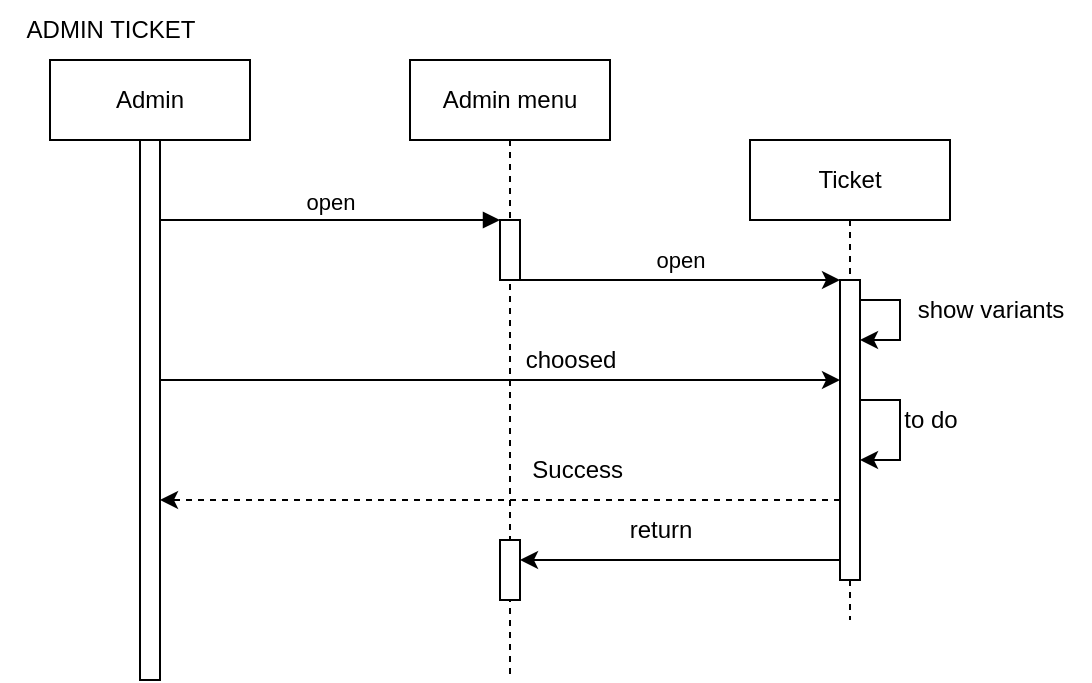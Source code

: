 <mxfile version="21.1.8" type="device">
  <diagram name="Page-1" id="2YBvvXClWsGukQMizWep">
    <mxGraphModel dx="945" dy="619" grid="1" gridSize="10" guides="1" tooltips="1" connect="1" arrows="1" fold="1" page="1" pageScale="1" pageWidth="850" pageHeight="1100" math="0" shadow="0">
      <root>
        <mxCell id="0" />
        <mxCell id="1" parent="0" />
        <mxCell id="89dc4vCnzKamUUvBs18u-1" value="Admin" style="shape=umlLifeline;perimeter=lifelinePerimeter;whiteSpace=wrap;html=1;container=0;dropTarget=0;collapsible=0;recursiveResize=0;outlineConnect=0;portConstraint=eastwest;newEdgeStyle={&quot;edgeStyle&quot;:&quot;elbowEdgeStyle&quot;,&quot;elbow&quot;:&quot;vertical&quot;,&quot;curved&quot;:0,&quot;rounded&quot;:0};" vertex="1" parent="1">
          <mxGeometry x="40" y="40" width="100" height="310" as="geometry" />
        </mxCell>
        <mxCell id="89dc4vCnzKamUUvBs18u-2" value="" style="html=1;points=[];perimeter=orthogonalPerimeter;outlineConnect=0;targetShapes=umlLifeline;portConstraint=eastwest;newEdgeStyle={&quot;edgeStyle&quot;:&quot;elbowEdgeStyle&quot;,&quot;elbow&quot;:&quot;vertical&quot;,&quot;curved&quot;:0,&quot;rounded&quot;:0};" vertex="1" parent="89dc4vCnzKamUUvBs18u-1">
          <mxGeometry x="45" y="40" width="10" height="270" as="geometry" />
        </mxCell>
        <mxCell id="89dc4vCnzKamUUvBs18u-3" value="Admin menu" style="shape=umlLifeline;perimeter=lifelinePerimeter;whiteSpace=wrap;html=1;container=0;dropTarget=0;collapsible=0;recursiveResize=0;outlineConnect=0;portConstraint=eastwest;newEdgeStyle={&quot;edgeStyle&quot;:&quot;elbowEdgeStyle&quot;,&quot;elbow&quot;:&quot;vertical&quot;,&quot;curved&quot;:0,&quot;rounded&quot;:0};" vertex="1" parent="1">
          <mxGeometry x="220" y="40" width="100" height="310" as="geometry" />
        </mxCell>
        <mxCell id="89dc4vCnzKamUUvBs18u-4" value="" style="html=1;points=[];perimeter=orthogonalPerimeter;outlineConnect=0;targetShapes=umlLifeline;portConstraint=eastwest;newEdgeStyle={&quot;edgeStyle&quot;:&quot;elbowEdgeStyle&quot;,&quot;elbow&quot;:&quot;vertical&quot;,&quot;curved&quot;:0,&quot;rounded&quot;:0};" vertex="1" parent="89dc4vCnzKamUUvBs18u-3">
          <mxGeometry x="45" y="80" width="10" height="30" as="geometry" />
        </mxCell>
        <mxCell id="89dc4vCnzKamUUvBs18u-5" value="" style="html=1;points=[];perimeter=orthogonalPerimeter;outlineConnect=0;targetShapes=umlLifeline;portConstraint=eastwest;newEdgeStyle={&quot;edgeStyle&quot;:&quot;elbowEdgeStyle&quot;,&quot;elbow&quot;:&quot;vertical&quot;,&quot;curved&quot;:0,&quot;rounded&quot;:0};" vertex="1" parent="89dc4vCnzKamUUvBs18u-3">
          <mxGeometry x="45" y="240" width="10" height="30" as="geometry" />
        </mxCell>
        <mxCell id="89dc4vCnzKamUUvBs18u-6" value="open" style="html=1;verticalAlign=bottom;endArrow=block;edgeStyle=elbowEdgeStyle;elbow=vertical;curved=0;rounded=0;" edge="1" parent="1" source="89dc4vCnzKamUUvBs18u-2" target="89dc4vCnzKamUUvBs18u-4">
          <mxGeometry relative="1" as="geometry">
            <mxPoint x="195" y="130" as="sourcePoint" />
            <Array as="points">
              <mxPoint x="180" y="120" />
            </Array>
          </mxGeometry>
        </mxCell>
        <mxCell id="89dc4vCnzKamUUvBs18u-7" value="Ticket" style="shape=umlLifeline;perimeter=lifelinePerimeter;whiteSpace=wrap;html=1;container=0;dropTarget=0;collapsible=0;recursiveResize=0;outlineConnect=0;portConstraint=eastwest;newEdgeStyle={&quot;edgeStyle&quot;:&quot;elbowEdgeStyle&quot;,&quot;elbow&quot;:&quot;vertical&quot;,&quot;curved&quot;:0,&quot;rounded&quot;:0};" vertex="1" parent="1">
          <mxGeometry x="390" y="80" width="100" height="240" as="geometry" />
        </mxCell>
        <mxCell id="89dc4vCnzKamUUvBs18u-8" value="" style="html=1;points=[];perimeter=orthogonalPerimeter;outlineConnect=0;targetShapes=umlLifeline;portConstraint=eastwest;newEdgeStyle={&quot;edgeStyle&quot;:&quot;elbowEdgeStyle&quot;,&quot;elbow&quot;:&quot;vertical&quot;,&quot;curved&quot;:0,&quot;rounded&quot;:0};" vertex="1" parent="89dc4vCnzKamUUvBs18u-7">
          <mxGeometry x="45" y="70" width="10" height="150" as="geometry" />
        </mxCell>
        <mxCell id="89dc4vCnzKamUUvBs18u-9" value="" style="endArrow=classic;html=1;rounded=0;" edge="1" parent="89dc4vCnzKamUUvBs18u-7" source="89dc4vCnzKamUUvBs18u-8" target="89dc4vCnzKamUUvBs18u-8">
          <mxGeometry width="50" height="50" relative="1" as="geometry">
            <mxPoint x="80" y="110" as="sourcePoint" />
            <mxPoint x="130" y="60" as="targetPoint" />
            <Array as="points">
              <mxPoint x="75" y="80" />
              <mxPoint x="75" y="100" />
            </Array>
          </mxGeometry>
        </mxCell>
        <mxCell id="89dc4vCnzKamUUvBs18u-10" value="" style="endArrow=classic;html=1;rounded=0;" edge="1" parent="89dc4vCnzKamUUvBs18u-7" source="89dc4vCnzKamUUvBs18u-8" target="89dc4vCnzKamUUvBs18u-8">
          <mxGeometry width="50" height="50" relative="1" as="geometry">
            <mxPoint x="130" y="260" as="sourcePoint" />
            <mxPoint x="100" y="160" as="targetPoint" />
            <Array as="points">
              <mxPoint x="75" y="130" />
              <mxPoint x="75" y="160" />
            </Array>
          </mxGeometry>
        </mxCell>
        <mxCell id="89dc4vCnzKamUUvBs18u-11" value="" style="endArrow=classic;html=1;rounded=0;" edge="1" parent="1" source="89dc4vCnzKamUUvBs18u-4" target="89dc4vCnzKamUUvBs18u-8">
          <mxGeometry relative="1" as="geometry">
            <mxPoint x="300" y="160" as="sourcePoint" />
            <mxPoint x="400" y="160" as="targetPoint" />
          </mxGeometry>
        </mxCell>
        <mxCell id="89dc4vCnzKamUUvBs18u-12" value="open" style="edgeLabel;resizable=0;html=1;align=center;verticalAlign=middle;" connectable="0" vertex="1" parent="89dc4vCnzKamUUvBs18u-11">
          <mxGeometry relative="1" as="geometry">
            <mxPoint y="-10" as="offset" />
          </mxGeometry>
        </mxCell>
        <mxCell id="89dc4vCnzKamUUvBs18u-13" value="show variants" style="text;html=1;align=center;verticalAlign=middle;resizable=0;points=[];autosize=1;strokeColor=none;fillColor=none;" vertex="1" parent="1">
          <mxGeometry x="460" y="150" width="100" height="30" as="geometry" />
        </mxCell>
        <mxCell id="89dc4vCnzKamUUvBs18u-14" value="" style="endArrow=classic;html=1;rounded=0;" edge="1" parent="1" source="89dc4vCnzKamUUvBs18u-2" target="89dc4vCnzKamUUvBs18u-8">
          <mxGeometry width="50" height="50" relative="1" as="geometry">
            <mxPoint x="280" y="210" as="sourcePoint" />
            <mxPoint x="330" y="160" as="targetPoint" />
            <Array as="points">
              <mxPoint x="230" y="200" />
            </Array>
          </mxGeometry>
        </mxCell>
        <mxCell id="89dc4vCnzKamUUvBs18u-15" value="choosed" style="text;html=1;align=center;verticalAlign=middle;resizable=0;points=[];autosize=1;strokeColor=none;fillColor=none;" vertex="1" parent="1">
          <mxGeometry x="265" y="175" width="70" height="30" as="geometry" />
        </mxCell>
        <mxCell id="89dc4vCnzKamUUvBs18u-16" value="to do" style="text;html=1;align=center;verticalAlign=middle;resizable=0;points=[];autosize=1;strokeColor=none;fillColor=none;" vertex="1" parent="1">
          <mxGeometry x="455" y="205" width="50" height="30" as="geometry" />
        </mxCell>
        <mxCell id="89dc4vCnzKamUUvBs18u-17" style="edgeStyle=elbowEdgeStyle;rounded=0;orthogonalLoop=1;jettySize=auto;html=1;elbow=vertical;curved=0;" edge="1" parent="1" source="89dc4vCnzKamUUvBs18u-8" target="89dc4vCnzKamUUvBs18u-5">
          <mxGeometry relative="1" as="geometry" />
        </mxCell>
        <mxCell id="89dc4vCnzKamUUvBs18u-18" style="edgeStyle=elbowEdgeStyle;rounded=0;orthogonalLoop=1;jettySize=auto;html=1;elbow=vertical;curved=0;dashed=1;" edge="1" parent="1" source="89dc4vCnzKamUUvBs18u-8" target="89dc4vCnzKamUUvBs18u-2">
          <mxGeometry relative="1" as="geometry">
            <Array as="points">
              <mxPoint x="420" y="260" />
              <mxPoint x="160" y="290" />
            </Array>
          </mxGeometry>
        </mxCell>
        <mxCell id="89dc4vCnzKamUUvBs18u-19" value="Success&amp;nbsp;" style="text;html=1;align=center;verticalAlign=middle;resizable=0;points=[];autosize=1;strokeColor=none;fillColor=none;" vertex="1" parent="1">
          <mxGeometry x="270" y="230" width="70" height="30" as="geometry" />
        </mxCell>
        <mxCell id="89dc4vCnzKamUUvBs18u-20" value="return" style="text;html=1;align=center;verticalAlign=middle;resizable=0;points=[];autosize=1;strokeColor=none;fillColor=none;" vertex="1" parent="1">
          <mxGeometry x="320" y="260" width="50" height="30" as="geometry" />
        </mxCell>
        <mxCell id="89dc4vCnzKamUUvBs18u-21" value="" style="shape=image;html=1;verticalAlign=top;verticalLabelPosition=bottom;labelBackgroundColor=#ffffff;imageAspect=0;aspect=fixed;image=https://cdn3.iconfinder.com/data/icons/user-interface-169/32/cross-128.png" vertex="1" parent="1">
          <mxGeometry x="416" y="300" width="48" height="48" as="geometry" />
        </mxCell>
        <mxCell id="89dc4vCnzKamUUvBs18u-22" value="ADMIN TICKET" style="text;html=1;align=center;verticalAlign=middle;resizable=0;points=[];autosize=1;strokeColor=none;fillColor=none;" vertex="1" parent="1">
          <mxGeometry x="15" y="10" width="110" height="30" as="geometry" />
        </mxCell>
      </root>
    </mxGraphModel>
  </diagram>
</mxfile>
